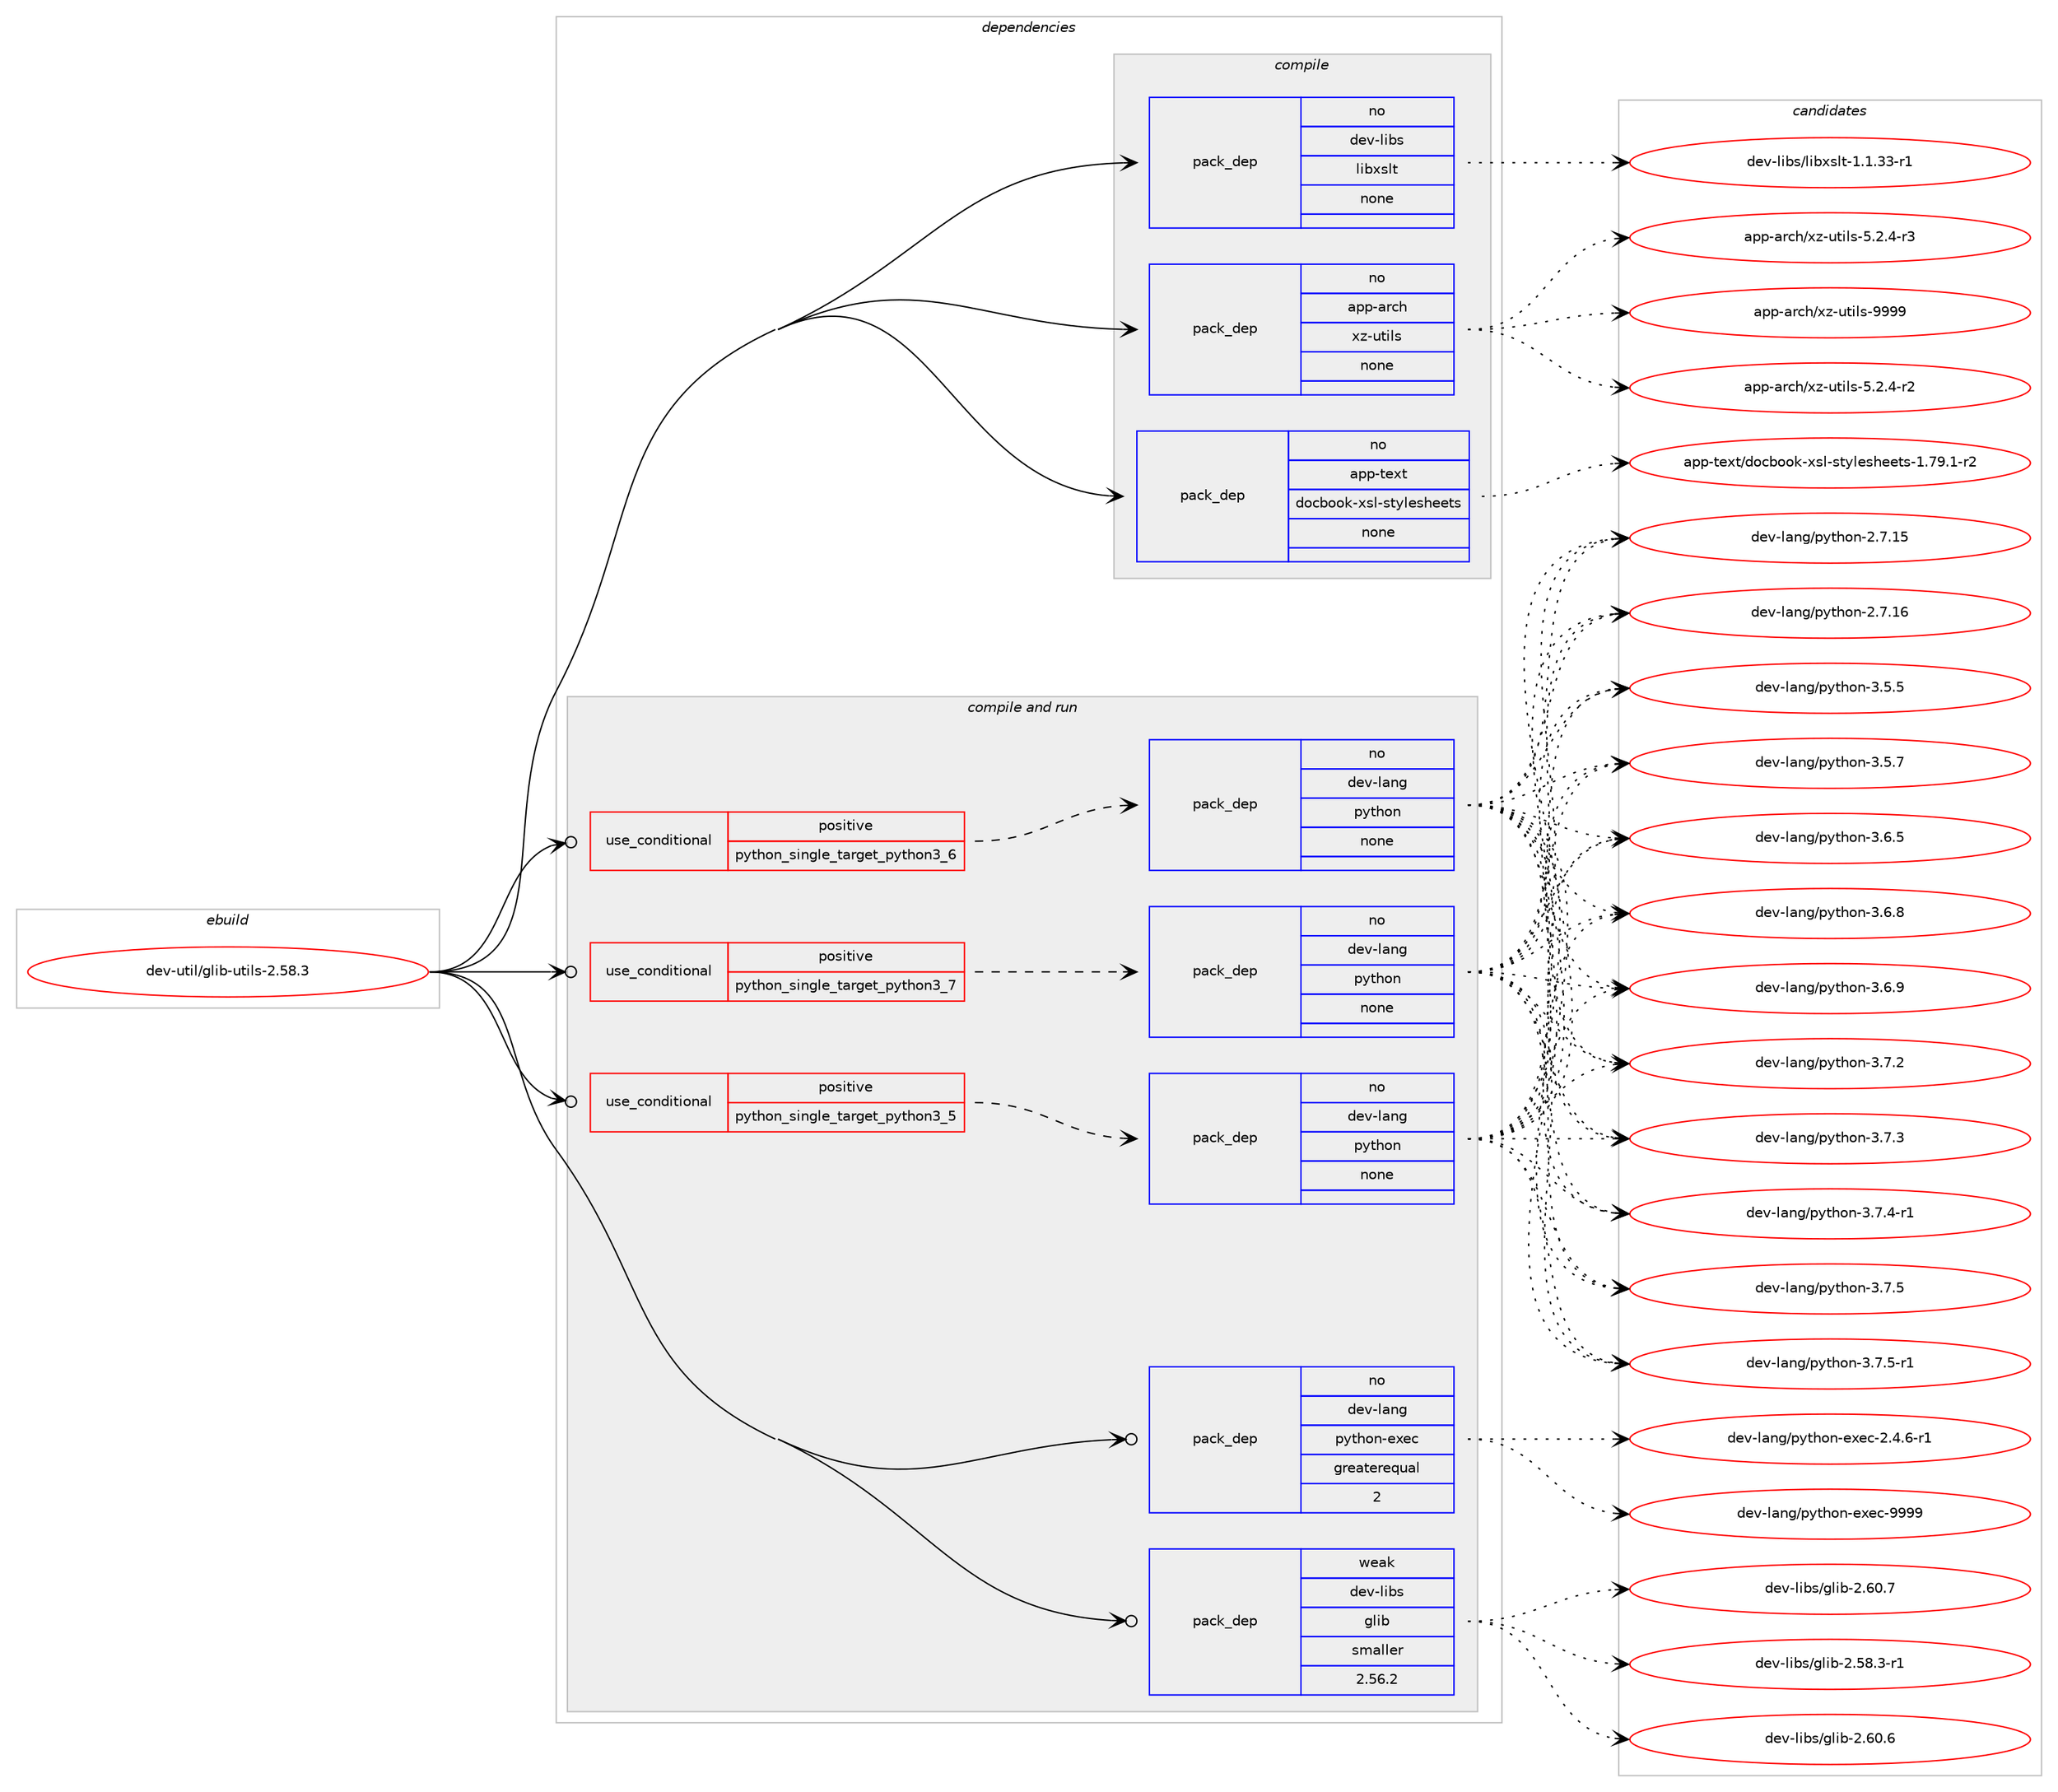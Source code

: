 digraph prolog {

# *************
# Graph options
# *************

newrank=true;
concentrate=true;
compound=true;
graph [rankdir=LR,fontname=Helvetica,fontsize=10,ranksep=1.5];#, ranksep=2.5, nodesep=0.2];
edge  [arrowhead=vee];
node  [fontname=Helvetica,fontsize=10];

# **********
# The ebuild
# **********

subgraph cluster_leftcol {
color=gray;
rank=same;
label=<<i>ebuild</i>>;
id [label="dev-util/glib-utils-2.58.3", color=red, width=4, href="../dev-util/glib-utils-2.58.3.svg"];
}

# ****************
# The dependencies
# ****************

subgraph cluster_midcol {
color=gray;
label=<<i>dependencies</i>>;
subgraph cluster_compile {
fillcolor="#eeeeee";
style=filled;
label=<<i>compile</i>>;
subgraph pack534516 {
dependency729445 [label=<<TABLE BORDER="0" CELLBORDER="1" CELLSPACING="0" CELLPADDING="4" WIDTH="220"><TR><TD ROWSPAN="6" CELLPADDING="30">pack_dep</TD></TR><TR><TD WIDTH="110">no</TD></TR><TR><TD>app-arch</TD></TR><TR><TD>xz-utils</TD></TR><TR><TD>none</TD></TR><TR><TD></TD></TR></TABLE>>, shape=none, color=blue];
}
id:e -> dependency729445:w [weight=20,style="solid",arrowhead="vee"];
subgraph pack534517 {
dependency729446 [label=<<TABLE BORDER="0" CELLBORDER="1" CELLSPACING="0" CELLPADDING="4" WIDTH="220"><TR><TD ROWSPAN="6" CELLPADDING="30">pack_dep</TD></TR><TR><TD WIDTH="110">no</TD></TR><TR><TD>app-text</TD></TR><TR><TD>docbook-xsl-stylesheets</TD></TR><TR><TD>none</TD></TR><TR><TD></TD></TR></TABLE>>, shape=none, color=blue];
}
id:e -> dependency729446:w [weight=20,style="solid",arrowhead="vee"];
subgraph pack534518 {
dependency729447 [label=<<TABLE BORDER="0" CELLBORDER="1" CELLSPACING="0" CELLPADDING="4" WIDTH="220"><TR><TD ROWSPAN="6" CELLPADDING="30">pack_dep</TD></TR><TR><TD WIDTH="110">no</TD></TR><TR><TD>dev-libs</TD></TR><TR><TD>libxslt</TD></TR><TR><TD>none</TD></TR><TR><TD></TD></TR></TABLE>>, shape=none, color=blue];
}
id:e -> dependency729447:w [weight=20,style="solid",arrowhead="vee"];
}
subgraph cluster_compileandrun {
fillcolor="#eeeeee";
style=filled;
label=<<i>compile and run</i>>;
subgraph cond182792 {
dependency729448 [label=<<TABLE BORDER="0" CELLBORDER="1" CELLSPACING="0" CELLPADDING="4"><TR><TD ROWSPAN="3" CELLPADDING="10">use_conditional</TD></TR><TR><TD>positive</TD></TR><TR><TD>python_single_target_python3_5</TD></TR></TABLE>>, shape=none, color=red];
subgraph pack534519 {
dependency729449 [label=<<TABLE BORDER="0" CELLBORDER="1" CELLSPACING="0" CELLPADDING="4" WIDTH="220"><TR><TD ROWSPAN="6" CELLPADDING="30">pack_dep</TD></TR><TR><TD WIDTH="110">no</TD></TR><TR><TD>dev-lang</TD></TR><TR><TD>python</TD></TR><TR><TD>none</TD></TR><TR><TD></TD></TR></TABLE>>, shape=none, color=blue];
}
dependency729448:e -> dependency729449:w [weight=20,style="dashed",arrowhead="vee"];
}
id:e -> dependency729448:w [weight=20,style="solid",arrowhead="odotvee"];
subgraph cond182793 {
dependency729450 [label=<<TABLE BORDER="0" CELLBORDER="1" CELLSPACING="0" CELLPADDING="4"><TR><TD ROWSPAN="3" CELLPADDING="10">use_conditional</TD></TR><TR><TD>positive</TD></TR><TR><TD>python_single_target_python3_6</TD></TR></TABLE>>, shape=none, color=red];
subgraph pack534520 {
dependency729451 [label=<<TABLE BORDER="0" CELLBORDER="1" CELLSPACING="0" CELLPADDING="4" WIDTH="220"><TR><TD ROWSPAN="6" CELLPADDING="30">pack_dep</TD></TR><TR><TD WIDTH="110">no</TD></TR><TR><TD>dev-lang</TD></TR><TR><TD>python</TD></TR><TR><TD>none</TD></TR><TR><TD></TD></TR></TABLE>>, shape=none, color=blue];
}
dependency729450:e -> dependency729451:w [weight=20,style="dashed",arrowhead="vee"];
}
id:e -> dependency729450:w [weight=20,style="solid",arrowhead="odotvee"];
subgraph cond182794 {
dependency729452 [label=<<TABLE BORDER="0" CELLBORDER="1" CELLSPACING="0" CELLPADDING="4"><TR><TD ROWSPAN="3" CELLPADDING="10">use_conditional</TD></TR><TR><TD>positive</TD></TR><TR><TD>python_single_target_python3_7</TD></TR></TABLE>>, shape=none, color=red];
subgraph pack534521 {
dependency729453 [label=<<TABLE BORDER="0" CELLBORDER="1" CELLSPACING="0" CELLPADDING="4" WIDTH="220"><TR><TD ROWSPAN="6" CELLPADDING="30">pack_dep</TD></TR><TR><TD WIDTH="110">no</TD></TR><TR><TD>dev-lang</TD></TR><TR><TD>python</TD></TR><TR><TD>none</TD></TR><TR><TD></TD></TR></TABLE>>, shape=none, color=blue];
}
dependency729452:e -> dependency729453:w [weight=20,style="dashed",arrowhead="vee"];
}
id:e -> dependency729452:w [weight=20,style="solid",arrowhead="odotvee"];
subgraph pack534522 {
dependency729454 [label=<<TABLE BORDER="0" CELLBORDER="1" CELLSPACING="0" CELLPADDING="4" WIDTH="220"><TR><TD ROWSPAN="6" CELLPADDING="30">pack_dep</TD></TR><TR><TD WIDTH="110">no</TD></TR><TR><TD>dev-lang</TD></TR><TR><TD>python-exec</TD></TR><TR><TD>greaterequal</TD></TR><TR><TD>2</TD></TR></TABLE>>, shape=none, color=blue];
}
id:e -> dependency729454:w [weight=20,style="solid",arrowhead="odotvee"];
subgraph pack534523 {
dependency729455 [label=<<TABLE BORDER="0" CELLBORDER="1" CELLSPACING="0" CELLPADDING="4" WIDTH="220"><TR><TD ROWSPAN="6" CELLPADDING="30">pack_dep</TD></TR><TR><TD WIDTH="110">weak</TD></TR><TR><TD>dev-libs</TD></TR><TR><TD>glib</TD></TR><TR><TD>smaller</TD></TR><TR><TD>2.56.2</TD></TR></TABLE>>, shape=none, color=blue];
}
id:e -> dependency729455:w [weight=20,style="solid",arrowhead="odotvee"];
}
subgraph cluster_run {
fillcolor="#eeeeee";
style=filled;
label=<<i>run</i>>;
}
}

# **************
# The candidates
# **************

subgraph cluster_choices {
rank=same;
color=gray;
label=<<i>candidates</i>>;

subgraph choice534516 {
color=black;
nodesep=1;
choice9711211245971149910447120122451171161051081154553465046524511450 [label="app-arch/xz-utils-5.2.4-r2", color=red, width=4,href="../app-arch/xz-utils-5.2.4-r2.svg"];
choice9711211245971149910447120122451171161051081154553465046524511451 [label="app-arch/xz-utils-5.2.4-r3", color=red, width=4,href="../app-arch/xz-utils-5.2.4-r3.svg"];
choice9711211245971149910447120122451171161051081154557575757 [label="app-arch/xz-utils-9999", color=red, width=4,href="../app-arch/xz-utils-9999.svg"];
dependency729445:e -> choice9711211245971149910447120122451171161051081154553465046524511450:w [style=dotted,weight="100"];
dependency729445:e -> choice9711211245971149910447120122451171161051081154553465046524511451:w [style=dotted,weight="100"];
dependency729445:e -> choice9711211245971149910447120122451171161051081154557575757:w [style=dotted,weight="100"];
}
subgraph choice534517 {
color=black;
nodesep=1;
choice97112112451161011201164710011199981111111074512011510845115116121108101115104101101116115454946555746494511450 [label="app-text/docbook-xsl-stylesheets-1.79.1-r2", color=red, width=4,href="../app-text/docbook-xsl-stylesheets-1.79.1-r2.svg"];
dependency729446:e -> choice97112112451161011201164710011199981111111074512011510845115116121108101115104101101116115454946555746494511450:w [style=dotted,weight="100"];
}
subgraph choice534518 {
color=black;
nodesep=1;
choice10010111845108105981154710810598120115108116454946494651514511449 [label="dev-libs/libxslt-1.1.33-r1", color=red, width=4,href="../dev-libs/libxslt-1.1.33-r1.svg"];
dependency729447:e -> choice10010111845108105981154710810598120115108116454946494651514511449:w [style=dotted,weight="100"];
}
subgraph choice534519 {
color=black;
nodesep=1;
choice10010111845108971101034711212111610411111045504655464953 [label="dev-lang/python-2.7.15", color=red, width=4,href="../dev-lang/python-2.7.15.svg"];
choice10010111845108971101034711212111610411111045504655464954 [label="dev-lang/python-2.7.16", color=red, width=4,href="../dev-lang/python-2.7.16.svg"];
choice100101118451089711010347112121116104111110455146534653 [label="dev-lang/python-3.5.5", color=red, width=4,href="../dev-lang/python-3.5.5.svg"];
choice100101118451089711010347112121116104111110455146534655 [label="dev-lang/python-3.5.7", color=red, width=4,href="../dev-lang/python-3.5.7.svg"];
choice100101118451089711010347112121116104111110455146544653 [label="dev-lang/python-3.6.5", color=red, width=4,href="../dev-lang/python-3.6.5.svg"];
choice100101118451089711010347112121116104111110455146544656 [label="dev-lang/python-3.6.8", color=red, width=4,href="../dev-lang/python-3.6.8.svg"];
choice100101118451089711010347112121116104111110455146544657 [label="dev-lang/python-3.6.9", color=red, width=4,href="../dev-lang/python-3.6.9.svg"];
choice100101118451089711010347112121116104111110455146554650 [label="dev-lang/python-3.7.2", color=red, width=4,href="../dev-lang/python-3.7.2.svg"];
choice100101118451089711010347112121116104111110455146554651 [label="dev-lang/python-3.7.3", color=red, width=4,href="../dev-lang/python-3.7.3.svg"];
choice1001011184510897110103471121211161041111104551465546524511449 [label="dev-lang/python-3.7.4-r1", color=red, width=4,href="../dev-lang/python-3.7.4-r1.svg"];
choice100101118451089711010347112121116104111110455146554653 [label="dev-lang/python-3.7.5", color=red, width=4,href="../dev-lang/python-3.7.5.svg"];
choice1001011184510897110103471121211161041111104551465546534511449 [label="dev-lang/python-3.7.5-r1", color=red, width=4,href="../dev-lang/python-3.7.5-r1.svg"];
dependency729449:e -> choice10010111845108971101034711212111610411111045504655464953:w [style=dotted,weight="100"];
dependency729449:e -> choice10010111845108971101034711212111610411111045504655464954:w [style=dotted,weight="100"];
dependency729449:e -> choice100101118451089711010347112121116104111110455146534653:w [style=dotted,weight="100"];
dependency729449:e -> choice100101118451089711010347112121116104111110455146534655:w [style=dotted,weight="100"];
dependency729449:e -> choice100101118451089711010347112121116104111110455146544653:w [style=dotted,weight="100"];
dependency729449:e -> choice100101118451089711010347112121116104111110455146544656:w [style=dotted,weight="100"];
dependency729449:e -> choice100101118451089711010347112121116104111110455146544657:w [style=dotted,weight="100"];
dependency729449:e -> choice100101118451089711010347112121116104111110455146554650:w [style=dotted,weight="100"];
dependency729449:e -> choice100101118451089711010347112121116104111110455146554651:w [style=dotted,weight="100"];
dependency729449:e -> choice1001011184510897110103471121211161041111104551465546524511449:w [style=dotted,weight="100"];
dependency729449:e -> choice100101118451089711010347112121116104111110455146554653:w [style=dotted,weight="100"];
dependency729449:e -> choice1001011184510897110103471121211161041111104551465546534511449:w [style=dotted,weight="100"];
}
subgraph choice534520 {
color=black;
nodesep=1;
choice10010111845108971101034711212111610411111045504655464953 [label="dev-lang/python-2.7.15", color=red, width=4,href="../dev-lang/python-2.7.15.svg"];
choice10010111845108971101034711212111610411111045504655464954 [label="dev-lang/python-2.7.16", color=red, width=4,href="../dev-lang/python-2.7.16.svg"];
choice100101118451089711010347112121116104111110455146534653 [label="dev-lang/python-3.5.5", color=red, width=4,href="../dev-lang/python-3.5.5.svg"];
choice100101118451089711010347112121116104111110455146534655 [label="dev-lang/python-3.5.7", color=red, width=4,href="../dev-lang/python-3.5.7.svg"];
choice100101118451089711010347112121116104111110455146544653 [label="dev-lang/python-3.6.5", color=red, width=4,href="../dev-lang/python-3.6.5.svg"];
choice100101118451089711010347112121116104111110455146544656 [label="dev-lang/python-3.6.8", color=red, width=4,href="../dev-lang/python-3.6.8.svg"];
choice100101118451089711010347112121116104111110455146544657 [label="dev-lang/python-3.6.9", color=red, width=4,href="../dev-lang/python-3.6.9.svg"];
choice100101118451089711010347112121116104111110455146554650 [label="dev-lang/python-3.7.2", color=red, width=4,href="../dev-lang/python-3.7.2.svg"];
choice100101118451089711010347112121116104111110455146554651 [label="dev-lang/python-3.7.3", color=red, width=4,href="../dev-lang/python-3.7.3.svg"];
choice1001011184510897110103471121211161041111104551465546524511449 [label="dev-lang/python-3.7.4-r1", color=red, width=4,href="../dev-lang/python-3.7.4-r1.svg"];
choice100101118451089711010347112121116104111110455146554653 [label="dev-lang/python-3.7.5", color=red, width=4,href="../dev-lang/python-3.7.5.svg"];
choice1001011184510897110103471121211161041111104551465546534511449 [label="dev-lang/python-3.7.5-r1", color=red, width=4,href="../dev-lang/python-3.7.5-r1.svg"];
dependency729451:e -> choice10010111845108971101034711212111610411111045504655464953:w [style=dotted,weight="100"];
dependency729451:e -> choice10010111845108971101034711212111610411111045504655464954:w [style=dotted,weight="100"];
dependency729451:e -> choice100101118451089711010347112121116104111110455146534653:w [style=dotted,weight="100"];
dependency729451:e -> choice100101118451089711010347112121116104111110455146534655:w [style=dotted,weight="100"];
dependency729451:e -> choice100101118451089711010347112121116104111110455146544653:w [style=dotted,weight="100"];
dependency729451:e -> choice100101118451089711010347112121116104111110455146544656:w [style=dotted,weight="100"];
dependency729451:e -> choice100101118451089711010347112121116104111110455146544657:w [style=dotted,weight="100"];
dependency729451:e -> choice100101118451089711010347112121116104111110455146554650:w [style=dotted,weight="100"];
dependency729451:e -> choice100101118451089711010347112121116104111110455146554651:w [style=dotted,weight="100"];
dependency729451:e -> choice1001011184510897110103471121211161041111104551465546524511449:w [style=dotted,weight="100"];
dependency729451:e -> choice100101118451089711010347112121116104111110455146554653:w [style=dotted,weight="100"];
dependency729451:e -> choice1001011184510897110103471121211161041111104551465546534511449:w [style=dotted,weight="100"];
}
subgraph choice534521 {
color=black;
nodesep=1;
choice10010111845108971101034711212111610411111045504655464953 [label="dev-lang/python-2.7.15", color=red, width=4,href="../dev-lang/python-2.7.15.svg"];
choice10010111845108971101034711212111610411111045504655464954 [label="dev-lang/python-2.7.16", color=red, width=4,href="../dev-lang/python-2.7.16.svg"];
choice100101118451089711010347112121116104111110455146534653 [label="dev-lang/python-3.5.5", color=red, width=4,href="../dev-lang/python-3.5.5.svg"];
choice100101118451089711010347112121116104111110455146534655 [label="dev-lang/python-3.5.7", color=red, width=4,href="../dev-lang/python-3.5.7.svg"];
choice100101118451089711010347112121116104111110455146544653 [label="dev-lang/python-3.6.5", color=red, width=4,href="../dev-lang/python-3.6.5.svg"];
choice100101118451089711010347112121116104111110455146544656 [label="dev-lang/python-3.6.8", color=red, width=4,href="../dev-lang/python-3.6.8.svg"];
choice100101118451089711010347112121116104111110455146544657 [label="dev-lang/python-3.6.9", color=red, width=4,href="../dev-lang/python-3.6.9.svg"];
choice100101118451089711010347112121116104111110455146554650 [label="dev-lang/python-3.7.2", color=red, width=4,href="../dev-lang/python-3.7.2.svg"];
choice100101118451089711010347112121116104111110455146554651 [label="dev-lang/python-3.7.3", color=red, width=4,href="../dev-lang/python-3.7.3.svg"];
choice1001011184510897110103471121211161041111104551465546524511449 [label="dev-lang/python-3.7.4-r1", color=red, width=4,href="../dev-lang/python-3.7.4-r1.svg"];
choice100101118451089711010347112121116104111110455146554653 [label="dev-lang/python-3.7.5", color=red, width=4,href="../dev-lang/python-3.7.5.svg"];
choice1001011184510897110103471121211161041111104551465546534511449 [label="dev-lang/python-3.7.5-r1", color=red, width=4,href="../dev-lang/python-3.7.5-r1.svg"];
dependency729453:e -> choice10010111845108971101034711212111610411111045504655464953:w [style=dotted,weight="100"];
dependency729453:e -> choice10010111845108971101034711212111610411111045504655464954:w [style=dotted,weight="100"];
dependency729453:e -> choice100101118451089711010347112121116104111110455146534653:w [style=dotted,weight="100"];
dependency729453:e -> choice100101118451089711010347112121116104111110455146534655:w [style=dotted,weight="100"];
dependency729453:e -> choice100101118451089711010347112121116104111110455146544653:w [style=dotted,weight="100"];
dependency729453:e -> choice100101118451089711010347112121116104111110455146544656:w [style=dotted,weight="100"];
dependency729453:e -> choice100101118451089711010347112121116104111110455146544657:w [style=dotted,weight="100"];
dependency729453:e -> choice100101118451089711010347112121116104111110455146554650:w [style=dotted,weight="100"];
dependency729453:e -> choice100101118451089711010347112121116104111110455146554651:w [style=dotted,weight="100"];
dependency729453:e -> choice1001011184510897110103471121211161041111104551465546524511449:w [style=dotted,weight="100"];
dependency729453:e -> choice100101118451089711010347112121116104111110455146554653:w [style=dotted,weight="100"];
dependency729453:e -> choice1001011184510897110103471121211161041111104551465546534511449:w [style=dotted,weight="100"];
}
subgraph choice534522 {
color=black;
nodesep=1;
choice10010111845108971101034711212111610411111045101120101994550465246544511449 [label="dev-lang/python-exec-2.4.6-r1", color=red, width=4,href="../dev-lang/python-exec-2.4.6-r1.svg"];
choice10010111845108971101034711212111610411111045101120101994557575757 [label="dev-lang/python-exec-9999", color=red, width=4,href="../dev-lang/python-exec-9999.svg"];
dependency729454:e -> choice10010111845108971101034711212111610411111045101120101994550465246544511449:w [style=dotted,weight="100"];
dependency729454:e -> choice10010111845108971101034711212111610411111045101120101994557575757:w [style=dotted,weight="100"];
}
subgraph choice534523 {
color=black;
nodesep=1;
choice10010111845108105981154710310810598455046535646514511449 [label="dev-libs/glib-2.58.3-r1", color=red, width=4,href="../dev-libs/glib-2.58.3-r1.svg"];
choice1001011184510810598115471031081059845504654484654 [label="dev-libs/glib-2.60.6", color=red, width=4,href="../dev-libs/glib-2.60.6.svg"];
choice1001011184510810598115471031081059845504654484655 [label="dev-libs/glib-2.60.7", color=red, width=4,href="../dev-libs/glib-2.60.7.svg"];
dependency729455:e -> choice10010111845108105981154710310810598455046535646514511449:w [style=dotted,weight="100"];
dependency729455:e -> choice1001011184510810598115471031081059845504654484654:w [style=dotted,weight="100"];
dependency729455:e -> choice1001011184510810598115471031081059845504654484655:w [style=dotted,weight="100"];
}
}

}
